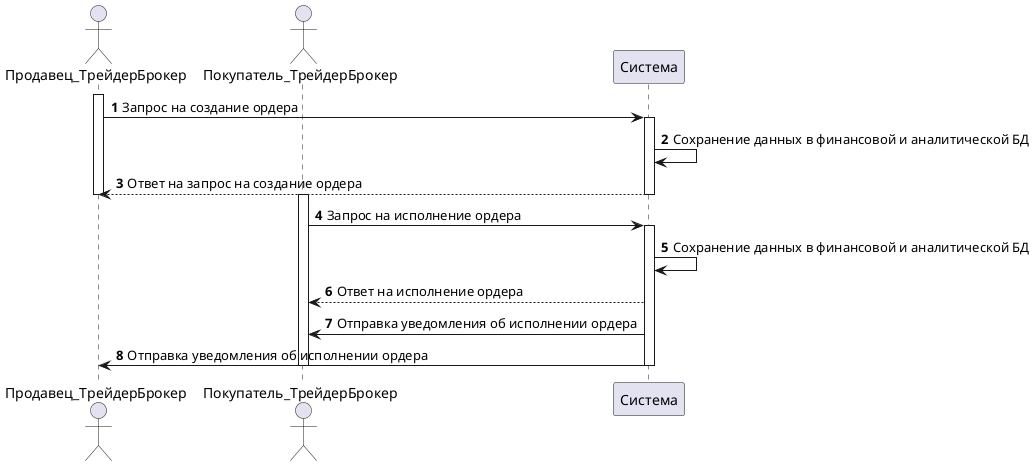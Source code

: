 @startuml trading_platform
    autonumber

    actor Продавец_ТрейдерБрокер
    actor Покупатель_ТрейдерБрокер

    participant Система

    activate Продавец_ТрейдерБрокер
        Продавец_ТрейдерБрокер -> Система: Запрос на создание ордера

    activate Система
        Система -> Система: Сохранение данных в финансовой и аналитической БД
        Система --> Продавец_ТрейдерБрокер: Ответ на запрос на создание ордера

    deactivate Система
    deactivate Продавец_ТрейдерБрокер

    activate Покупатель_ТрейдерБрокер
        Покупатель_ТрейдерБрокер -> Система: Запрос на исполнение ордера

    activate Система
        Система -> Система: Сохранение данных в финансовой и аналитической БД
        Система --> Покупатель_ТрейдерБрокер: Ответ на исполнение ордера
        Система -> Покупатель_ТрейдерБрокер: Отправка уведомления об исполнении ордера
        Система -> Продавец_ТрейдерБрокер: Отправка уведомления об исполнении ордера

    deactivate Система
    deactivate Покупатель_ТрейдерБрокер

@enduml